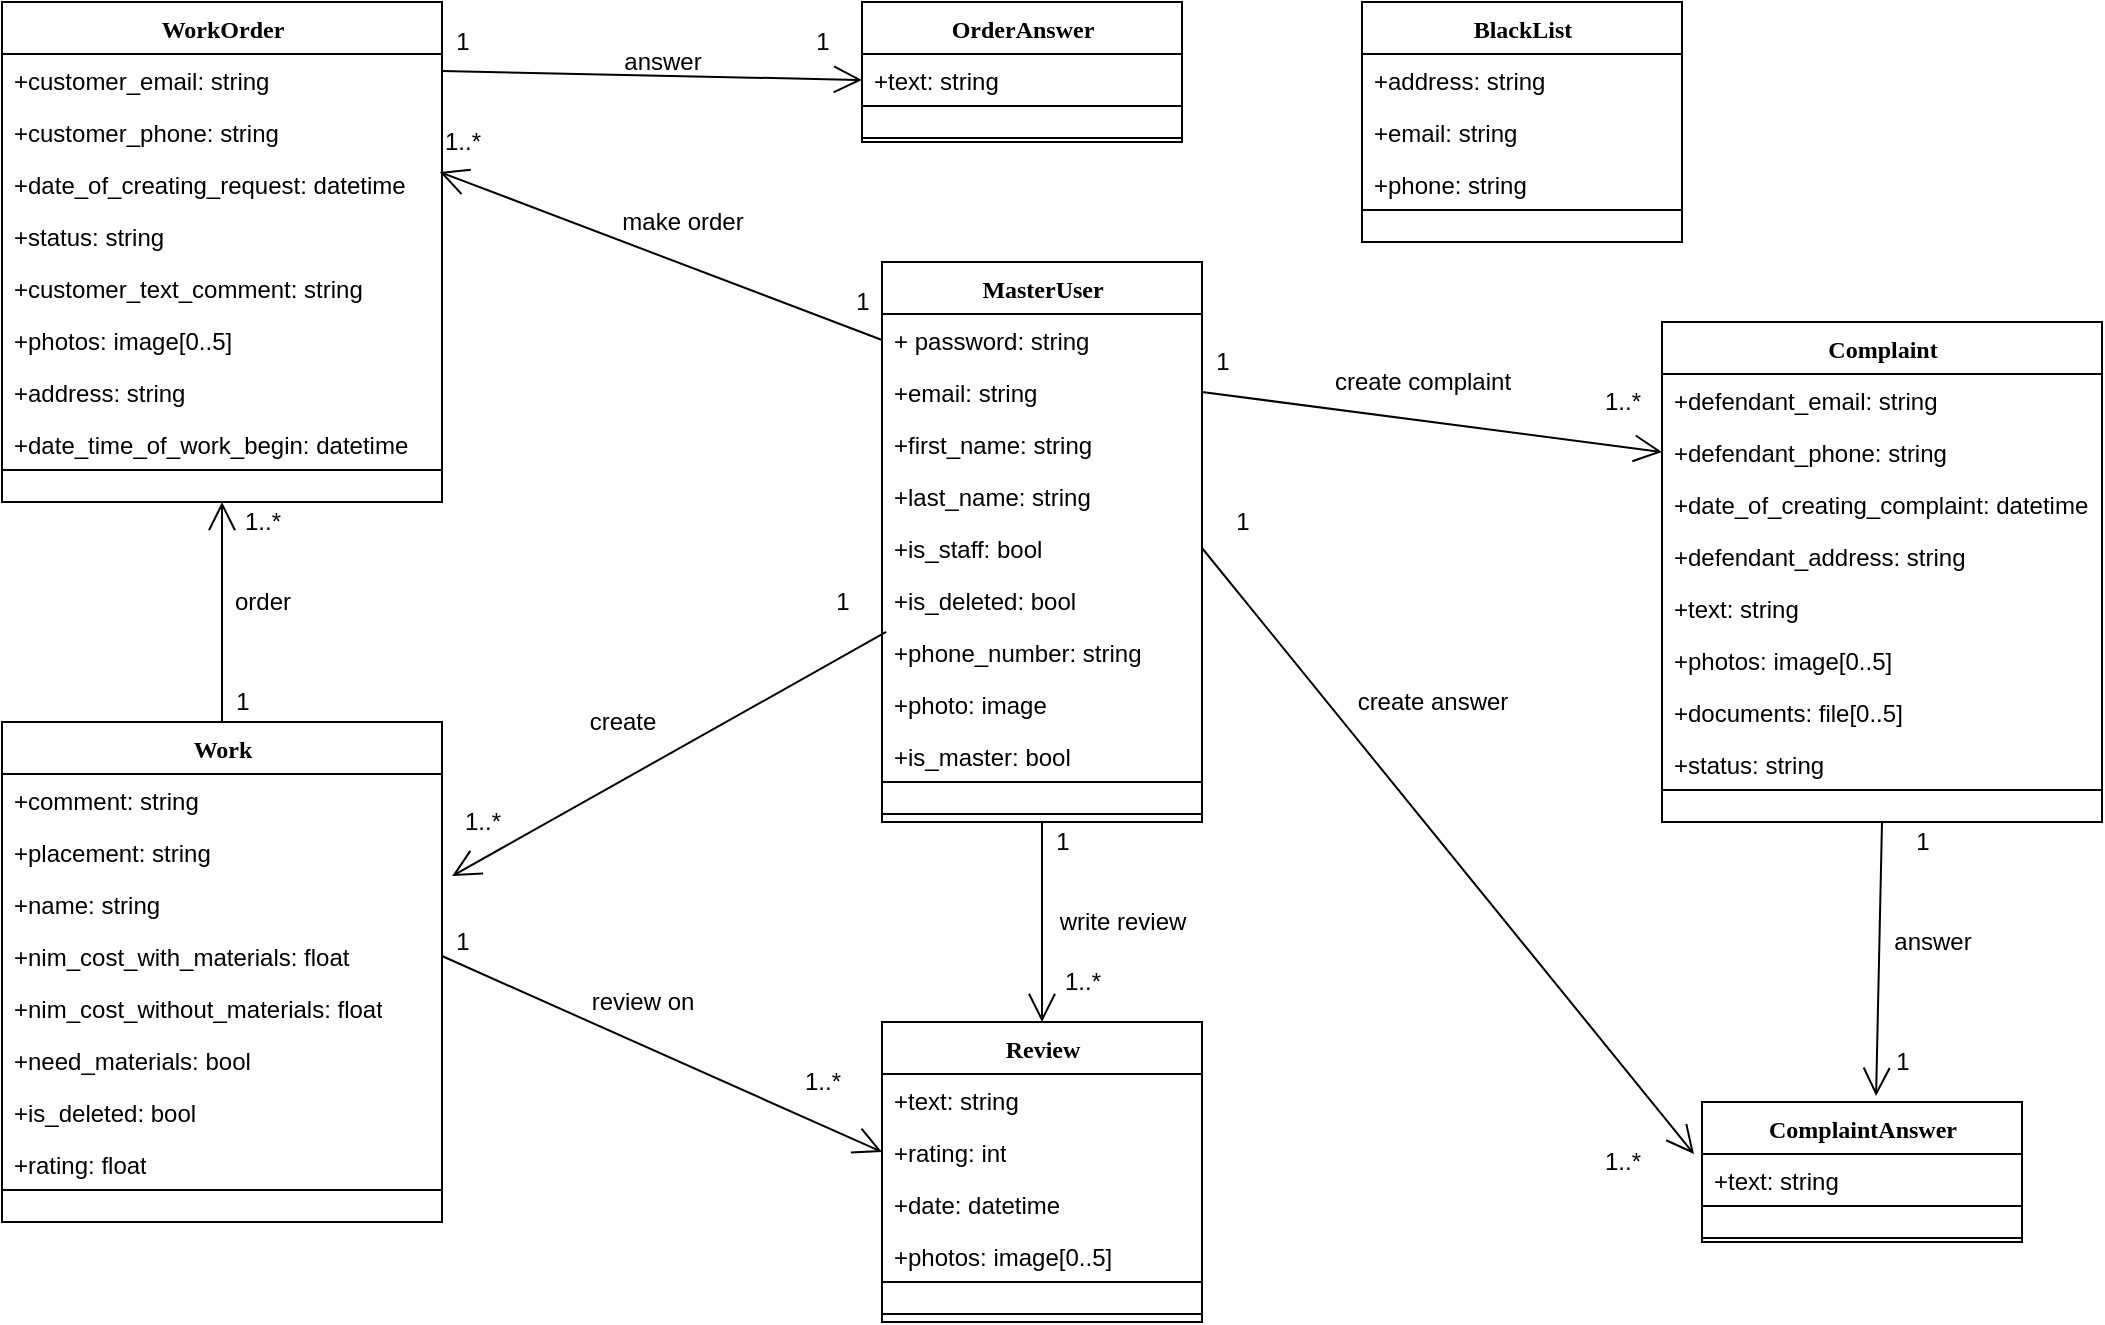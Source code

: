 <mxfile version="14.2.7" type="device"><diagram name="Page-1" id="6133507b-19e7-1e82-6fc7-422aa6c4b21f"><mxGraphModel dx="1355" dy="713" grid="1" gridSize="10" guides="1" tooltips="1" connect="1" arrows="1" fold="1" page="1" pageScale="1" pageWidth="1169" pageHeight="827" background="#ffffff" math="0" shadow="0"><root><mxCell id="0"/><mxCell id="1" parent="0"/><mxCell id="78961159f06e98e8-17" value="MasterUser" style="swimlane;html=1;fontStyle=1;align=center;verticalAlign=top;childLayout=stackLayout;horizontal=1;startSize=26;horizontalStack=0;resizeParent=1;resizeLast=0;collapsible=1;marginBottom=0;swimlaneFillColor=#ffffff;rounded=0;shadow=0;comic=0;labelBackgroundColor=none;strokeWidth=1;fillColor=none;fontFamily=Verdana;fontSize=12" parent="1" vertex="1"><mxGeometry x="480" y="170" width="160" height="280" as="geometry"/></mxCell><mxCell id="78961159f06e98e8-24" value="+ password: string" style="text;html=1;strokeColor=none;fillColor=none;align=left;verticalAlign=top;spacingLeft=4;spacingRight=4;whiteSpace=wrap;overflow=hidden;rotatable=0;points=[[0,0.5],[1,0.5]];portConstraint=eastwest;" parent="78961159f06e98e8-17" vertex="1"><mxGeometry y="26" width="160" height="26" as="geometry"/></mxCell><mxCell id="EnwQ1iPBrrrB5G5MwPfe-1" value="+email: string" style="text;html=1;strokeColor=none;fillColor=none;align=left;verticalAlign=top;spacingLeft=4;spacingRight=4;whiteSpace=wrap;overflow=hidden;rotatable=0;points=[[0,0.5],[1,0.5]];portConstraint=eastwest;" vertex="1" parent="78961159f06e98e8-17"><mxGeometry y="52" width="160" height="26" as="geometry"/></mxCell><mxCell id="EnwQ1iPBrrrB5G5MwPfe-2" value="+first_name: string" style="text;html=1;strokeColor=none;fillColor=none;align=left;verticalAlign=top;spacingLeft=4;spacingRight=4;whiteSpace=wrap;overflow=hidden;rotatable=0;points=[[0,0.5],[1,0.5]];portConstraint=eastwest;" vertex="1" parent="78961159f06e98e8-17"><mxGeometry y="78" width="160" height="26" as="geometry"/></mxCell><mxCell id="EnwQ1iPBrrrB5G5MwPfe-3" value="+last_name: string" style="text;html=1;strokeColor=none;fillColor=none;align=left;verticalAlign=top;spacingLeft=4;spacingRight=4;whiteSpace=wrap;overflow=hidden;rotatable=0;points=[[0,0.5],[1,0.5]];portConstraint=eastwest;" vertex="1" parent="78961159f06e98e8-17"><mxGeometry y="104" width="160" height="26" as="geometry"/></mxCell><mxCell id="EnwQ1iPBrrrB5G5MwPfe-4" value="+is_staff: bool" style="text;html=1;strokeColor=none;fillColor=none;align=left;verticalAlign=top;spacingLeft=4;spacingRight=4;whiteSpace=wrap;overflow=hidden;rotatable=0;points=[[0,0.5],[1,0.5]];portConstraint=eastwest;" vertex="1" parent="78961159f06e98e8-17"><mxGeometry y="130" width="160" height="26" as="geometry"/></mxCell><mxCell id="EnwQ1iPBrrrB5G5MwPfe-5" value="+is_deleted: bool" style="text;html=1;strokeColor=none;fillColor=none;align=left;verticalAlign=top;spacingLeft=4;spacingRight=4;whiteSpace=wrap;overflow=hidden;rotatable=0;points=[[0,0.5],[1,0.5]];portConstraint=eastwest;" vertex="1" parent="78961159f06e98e8-17"><mxGeometry y="156" width="160" height="26" as="geometry"/></mxCell><mxCell id="EnwQ1iPBrrrB5G5MwPfe-6" value="+phone_number: string" style="text;html=1;strokeColor=none;fillColor=none;align=left;verticalAlign=top;spacingLeft=4;spacingRight=4;whiteSpace=wrap;overflow=hidden;rotatable=0;points=[[0,0.5],[1,0.5]];portConstraint=eastwest;" vertex="1" parent="78961159f06e98e8-17"><mxGeometry y="182" width="160" height="26" as="geometry"/></mxCell><mxCell id="EnwQ1iPBrrrB5G5MwPfe-8" value="+photo: image" style="text;html=1;strokeColor=none;fillColor=none;align=left;verticalAlign=top;spacingLeft=4;spacingRight=4;whiteSpace=wrap;overflow=hidden;rotatable=0;points=[[0,0.5],[1,0.5]];portConstraint=eastwest;" vertex="1" parent="78961159f06e98e8-17"><mxGeometry y="208" width="160" height="26" as="geometry"/></mxCell><mxCell id="EnwQ1iPBrrrB5G5MwPfe-9" value="+is_master: bool" style="text;html=1;strokeColor=none;fillColor=none;align=left;verticalAlign=top;spacingLeft=4;spacingRight=4;whiteSpace=wrap;overflow=hidden;rotatable=0;points=[[0,0.5],[1,0.5]];portConstraint=eastwest;" vertex="1" parent="78961159f06e98e8-17"><mxGeometry y="234" width="160" height="26" as="geometry"/></mxCell><mxCell id="EnwQ1iPBrrrB5G5MwPfe-10" value="" style="rounded=0;whiteSpace=wrap;html=1;" vertex="1" parent="78961159f06e98e8-17"><mxGeometry y="260" width="160" height="16" as="geometry"/></mxCell><mxCell id="EnwQ1iPBrrrB5G5MwPfe-11" value="WorkOrder" style="swimlane;html=1;fontStyle=1;align=center;verticalAlign=top;childLayout=stackLayout;horizontal=1;startSize=26;horizontalStack=0;resizeParent=1;resizeLast=0;collapsible=1;marginBottom=0;swimlaneFillColor=#ffffff;rounded=0;shadow=0;comic=0;labelBackgroundColor=none;strokeWidth=1;fillColor=none;fontFamily=Verdana;fontSize=12" vertex="1" parent="1"><mxGeometry x="40" y="40" width="220" height="250" as="geometry"/></mxCell><mxCell id="EnwQ1iPBrrrB5G5MwPfe-13" value="+customer_email: string" style="text;html=1;strokeColor=none;fillColor=none;align=left;verticalAlign=top;spacingLeft=4;spacingRight=4;whiteSpace=wrap;overflow=hidden;rotatable=0;points=[[0,0.5],[1,0.5]];portConstraint=eastwest;" vertex="1" parent="EnwQ1iPBrrrB5G5MwPfe-11"><mxGeometry y="26" width="220" height="26" as="geometry"/></mxCell><mxCell id="EnwQ1iPBrrrB5G5MwPfe-14" value="+customer_phone: string" style="text;html=1;strokeColor=none;fillColor=none;align=left;verticalAlign=top;spacingLeft=4;spacingRight=4;whiteSpace=wrap;overflow=hidden;rotatable=0;points=[[0,0.5],[1,0.5]];portConstraint=eastwest;" vertex="1" parent="EnwQ1iPBrrrB5G5MwPfe-11"><mxGeometry y="52" width="220" height="26" as="geometry"/></mxCell><mxCell id="EnwQ1iPBrrrB5G5MwPfe-15" value="+date_of_creating_request: datetime" style="text;html=1;strokeColor=none;fillColor=none;align=left;verticalAlign=top;spacingLeft=4;spacingRight=4;whiteSpace=wrap;overflow=hidden;rotatable=0;points=[[0,0.5],[1,0.5]];portConstraint=eastwest;" vertex="1" parent="EnwQ1iPBrrrB5G5MwPfe-11"><mxGeometry y="78" width="220" height="26" as="geometry"/></mxCell><mxCell id="EnwQ1iPBrrrB5G5MwPfe-16" value="+status: string" style="text;html=1;strokeColor=none;fillColor=none;align=left;verticalAlign=top;spacingLeft=4;spacingRight=4;whiteSpace=wrap;overflow=hidden;rotatable=0;points=[[0,0.5],[1,0.5]];portConstraint=eastwest;" vertex="1" parent="EnwQ1iPBrrrB5G5MwPfe-11"><mxGeometry y="104" width="220" height="26" as="geometry"/></mxCell><mxCell id="EnwQ1iPBrrrB5G5MwPfe-17" value="+customer_text_comment: string" style="text;html=1;strokeColor=none;fillColor=none;align=left;verticalAlign=top;spacingLeft=4;spacingRight=4;whiteSpace=wrap;overflow=hidden;rotatable=0;points=[[0,0.5],[1,0.5]];portConstraint=eastwest;" vertex="1" parent="EnwQ1iPBrrrB5G5MwPfe-11"><mxGeometry y="130" width="220" height="26" as="geometry"/></mxCell><mxCell id="EnwQ1iPBrrrB5G5MwPfe-18" value="+photos: image[0..5]" style="text;html=1;strokeColor=none;fillColor=none;align=left;verticalAlign=top;spacingLeft=4;spacingRight=4;whiteSpace=wrap;overflow=hidden;rotatable=0;points=[[0,0.5],[1,0.5]];portConstraint=eastwest;" vertex="1" parent="EnwQ1iPBrrrB5G5MwPfe-11"><mxGeometry y="156" width="220" height="26" as="geometry"/></mxCell><mxCell id="EnwQ1iPBrrrB5G5MwPfe-19" value="+address: string" style="text;html=1;strokeColor=none;fillColor=none;align=left;verticalAlign=top;spacingLeft=4;spacingRight=4;whiteSpace=wrap;overflow=hidden;rotatable=0;points=[[0,0.5],[1,0.5]];portConstraint=eastwest;" vertex="1" parent="EnwQ1iPBrrrB5G5MwPfe-11"><mxGeometry y="182" width="220" height="26" as="geometry"/></mxCell><mxCell id="EnwQ1iPBrrrB5G5MwPfe-20" value="+date_time_of_work_begin: datetime" style="text;html=1;strokeColor=none;fillColor=none;align=left;verticalAlign=top;spacingLeft=4;spacingRight=4;whiteSpace=wrap;overflow=hidden;rotatable=0;points=[[0,0.5],[1,0.5]];portConstraint=eastwest;" vertex="1" parent="EnwQ1iPBrrrB5G5MwPfe-11"><mxGeometry y="208" width="220" height="26" as="geometry"/></mxCell><mxCell id="EnwQ1iPBrrrB5G5MwPfe-22" value="" style="rounded=0;whiteSpace=wrap;html=1;" vertex="1" parent="EnwQ1iPBrrrB5G5MwPfe-11"><mxGeometry y="234" width="220" height="16" as="geometry"/></mxCell><mxCell id="EnwQ1iPBrrrB5G5MwPfe-23" value="" style="endArrow=open;endFill=1;endSize=12;html=1;exitX=0;exitY=0.5;exitDx=0;exitDy=0;entryX=0.995;entryY=0.269;entryDx=0;entryDy=0;entryPerimeter=0;" edge="1" parent="1" source="78961159f06e98e8-24" target="EnwQ1iPBrrrB5G5MwPfe-15"><mxGeometry width="160" relative="1" as="geometry"><mxPoint x="600" y="260" as="sourcePoint"/><mxPoint x="760" y="260" as="targetPoint"/></mxGeometry></mxCell><mxCell id="EnwQ1iPBrrrB5G5MwPfe-24" value="make order" style="text;html=1;align=center;verticalAlign=middle;resizable=0;points=[];autosize=1;" vertex="1" parent="1"><mxGeometry x="340" y="140" width="80" height="20" as="geometry"/></mxCell><mxCell id="EnwQ1iPBrrrB5G5MwPfe-25" value="1" style="text;html=1;align=center;verticalAlign=middle;resizable=0;points=[];autosize=1;" vertex="1" parent="1"><mxGeometry x="460" y="180" width="20" height="20" as="geometry"/></mxCell><mxCell id="EnwQ1iPBrrrB5G5MwPfe-26" value="1..*" style="text;html=1;align=center;verticalAlign=middle;resizable=0;points=[];autosize=1;" vertex="1" parent="1"><mxGeometry x="255" y="100" width="30" height="20" as="geometry"/></mxCell><mxCell id="EnwQ1iPBrrrB5G5MwPfe-27" value="Work&lt;br&gt;" style="swimlane;html=1;fontStyle=1;align=center;verticalAlign=top;childLayout=stackLayout;horizontal=1;startSize=26;horizontalStack=0;resizeParent=1;resizeLast=0;collapsible=1;marginBottom=0;swimlaneFillColor=#ffffff;rounded=0;shadow=0;comic=0;labelBackgroundColor=none;strokeWidth=1;fillColor=none;fontFamily=Verdana;fontSize=12" vertex="1" parent="1"><mxGeometry x="40" y="400" width="220" height="250" as="geometry"/></mxCell><mxCell id="EnwQ1iPBrrrB5G5MwPfe-28" value="+comment: string" style="text;html=1;strokeColor=none;fillColor=none;align=left;verticalAlign=top;spacingLeft=4;spacingRight=4;whiteSpace=wrap;overflow=hidden;rotatable=0;points=[[0,0.5],[1,0.5]];portConstraint=eastwest;" vertex="1" parent="EnwQ1iPBrrrB5G5MwPfe-27"><mxGeometry y="26" width="220" height="26" as="geometry"/></mxCell><mxCell id="EnwQ1iPBrrrB5G5MwPfe-29" value="+placement: string" style="text;html=1;strokeColor=none;fillColor=none;align=left;verticalAlign=top;spacingLeft=4;spacingRight=4;whiteSpace=wrap;overflow=hidden;rotatable=0;points=[[0,0.5],[1,0.5]];portConstraint=eastwest;" vertex="1" parent="EnwQ1iPBrrrB5G5MwPfe-27"><mxGeometry y="52" width="220" height="26" as="geometry"/></mxCell><mxCell id="EnwQ1iPBrrrB5G5MwPfe-30" value="+name: string" style="text;html=1;strokeColor=none;fillColor=none;align=left;verticalAlign=top;spacingLeft=4;spacingRight=4;whiteSpace=wrap;overflow=hidden;rotatable=0;points=[[0,0.5],[1,0.5]];portConstraint=eastwest;" vertex="1" parent="EnwQ1iPBrrrB5G5MwPfe-27"><mxGeometry y="78" width="220" height="26" as="geometry"/></mxCell><mxCell id="EnwQ1iPBrrrB5G5MwPfe-31" value="+nim_cost_with_materials: float" style="text;html=1;strokeColor=none;fillColor=none;align=left;verticalAlign=top;spacingLeft=4;spacingRight=4;whiteSpace=wrap;overflow=hidden;rotatable=0;points=[[0,0.5],[1,0.5]];portConstraint=eastwest;" vertex="1" parent="EnwQ1iPBrrrB5G5MwPfe-27"><mxGeometry y="104" width="220" height="26" as="geometry"/></mxCell><mxCell id="EnwQ1iPBrrrB5G5MwPfe-32" value="+nim_cost_without_materials: float" style="text;html=1;strokeColor=none;fillColor=none;align=left;verticalAlign=top;spacingLeft=4;spacingRight=4;whiteSpace=wrap;overflow=hidden;rotatable=0;points=[[0,0.5],[1,0.5]];portConstraint=eastwest;" vertex="1" parent="EnwQ1iPBrrrB5G5MwPfe-27"><mxGeometry y="130" width="220" height="26" as="geometry"/></mxCell><mxCell id="EnwQ1iPBrrrB5G5MwPfe-33" value="+need_materials: bool" style="text;html=1;strokeColor=none;fillColor=none;align=left;verticalAlign=top;spacingLeft=4;spacingRight=4;whiteSpace=wrap;overflow=hidden;rotatable=0;points=[[0,0.5],[1,0.5]];portConstraint=eastwest;" vertex="1" parent="EnwQ1iPBrrrB5G5MwPfe-27"><mxGeometry y="156" width="220" height="26" as="geometry"/></mxCell><mxCell id="EnwQ1iPBrrrB5G5MwPfe-34" value="+is_deleted: bool" style="text;html=1;strokeColor=none;fillColor=none;align=left;verticalAlign=top;spacingLeft=4;spacingRight=4;whiteSpace=wrap;overflow=hidden;rotatable=0;points=[[0,0.5],[1,0.5]];portConstraint=eastwest;" vertex="1" parent="EnwQ1iPBrrrB5G5MwPfe-27"><mxGeometry y="182" width="220" height="26" as="geometry"/></mxCell><mxCell id="EnwQ1iPBrrrB5G5MwPfe-35" value="+rating: float" style="text;html=1;strokeColor=none;fillColor=none;align=left;verticalAlign=top;spacingLeft=4;spacingRight=4;whiteSpace=wrap;overflow=hidden;rotatable=0;points=[[0,0.5],[1,0.5]];portConstraint=eastwest;" vertex="1" parent="EnwQ1iPBrrrB5G5MwPfe-27"><mxGeometry y="208" width="220" height="26" as="geometry"/></mxCell><mxCell id="EnwQ1iPBrrrB5G5MwPfe-36" value="" style="rounded=0;whiteSpace=wrap;html=1;" vertex="1" parent="EnwQ1iPBrrrB5G5MwPfe-27"><mxGeometry y="234" width="220" height="16" as="geometry"/></mxCell><mxCell id="EnwQ1iPBrrrB5G5MwPfe-37" value="" style="endArrow=open;endFill=1;endSize=12;html=1;exitX=0.013;exitY=0.115;exitDx=0;exitDy=0;exitPerimeter=0;entryX=1.023;entryY=-0.038;entryDx=0;entryDy=0;entryPerimeter=0;" edge="1" parent="1" source="EnwQ1iPBrrrB5G5MwPfe-6" target="EnwQ1iPBrrrB5G5MwPfe-30"><mxGeometry width="160" relative="1" as="geometry"><mxPoint x="520" y="310" as="sourcePoint"/><mxPoint x="680" y="310" as="targetPoint"/></mxGeometry></mxCell><mxCell id="EnwQ1iPBrrrB5G5MwPfe-38" value="create" style="text;html=1;align=center;verticalAlign=middle;resizable=0;points=[];autosize=1;" vertex="1" parent="1"><mxGeometry x="325" y="390" width="50" height="20" as="geometry"/></mxCell><mxCell id="EnwQ1iPBrrrB5G5MwPfe-39" value="1" style="text;html=1;align=center;verticalAlign=middle;resizable=0;points=[];autosize=1;" vertex="1" parent="1"><mxGeometry x="450" y="330" width="20" height="20" as="geometry"/></mxCell><mxCell id="EnwQ1iPBrrrB5G5MwPfe-40" value="1..*" style="text;html=1;align=center;verticalAlign=middle;resizable=0;points=[];autosize=1;" vertex="1" parent="1"><mxGeometry x="265" y="440" width="30" height="20" as="geometry"/></mxCell><mxCell id="EnwQ1iPBrrrB5G5MwPfe-41" value="" style="endArrow=open;endFill=1;endSize=12;html=1;exitX=0.5;exitY=0;exitDx=0;exitDy=0;entryX=0.5;entryY=1;entryDx=0;entryDy=0;" edge="1" parent="1" source="EnwQ1iPBrrrB5G5MwPfe-27" target="EnwQ1iPBrrrB5G5MwPfe-22"><mxGeometry width="160" relative="1" as="geometry"><mxPoint x="520" y="310" as="sourcePoint"/><mxPoint x="680" y="310" as="targetPoint"/></mxGeometry></mxCell><mxCell id="EnwQ1iPBrrrB5G5MwPfe-42" value="1" style="text;html=1;align=center;verticalAlign=middle;resizable=0;points=[];autosize=1;" vertex="1" parent="1"><mxGeometry x="150" y="380" width="20" height="20" as="geometry"/></mxCell><mxCell id="EnwQ1iPBrrrB5G5MwPfe-43" value="1..*" style="text;html=1;align=center;verticalAlign=middle;resizable=0;points=[];autosize=1;" vertex="1" parent="1"><mxGeometry x="155" y="290" width="30" height="20" as="geometry"/></mxCell><mxCell id="EnwQ1iPBrrrB5G5MwPfe-44" value="order" style="text;html=1;align=center;verticalAlign=middle;resizable=0;points=[];autosize=1;" vertex="1" parent="1"><mxGeometry x="150" y="330" width="40" height="20" as="geometry"/></mxCell><mxCell id="EnwQ1iPBrrrB5G5MwPfe-45" value="Review" style="swimlane;html=1;fontStyle=1;align=center;verticalAlign=top;childLayout=stackLayout;horizontal=1;startSize=26;horizontalStack=0;resizeParent=1;resizeLast=0;collapsible=1;marginBottom=0;swimlaneFillColor=#ffffff;rounded=0;shadow=0;comic=0;labelBackgroundColor=none;strokeWidth=1;fillColor=none;fontFamily=Verdana;fontSize=12" vertex="1" parent="1"><mxGeometry x="480" y="550" width="160" height="150" as="geometry"/></mxCell><mxCell id="EnwQ1iPBrrrB5G5MwPfe-46" value="+text: string" style="text;html=1;strokeColor=none;fillColor=none;align=left;verticalAlign=top;spacingLeft=4;spacingRight=4;whiteSpace=wrap;overflow=hidden;rotatable=0;points=[[0,0.5],[1,0.5]];portConstraint=eastwest;" vertex="1" parent="EnwQ1iPBrrrB5G5MwPfe-45"><mxGeometry y="26" width="160" height="26" as="geometry"/></mxCell><mxCell id="EnwQ1iPBrrrB5G5MwPfe-47" value="+rating: int" style="text;html=1;strokeColor=none;fillColor=none;align=left;verticalAlign=top;spacingLeft=4;spacingRight=4;whiteSpace=wrap;overflow=hidden;rotatable=0;points=[[0,0.5],[1,0.5]];portConstraint=eastwest;" vertex="1" parent="EnwQ1iPBrrrB5G5MwPfe-45"><mxGeometry y="52" width="160" height="26" as="geometry"/></mxCell><mxCell id="EnwQ1iPBrrrB5G5MwPfe-48" value="+date: datetime" style="text;html=1;strokeColor=none;fillColor=none;align=left;verticalAlign=top;spacingLeft=4;spacingRight=4;whiteSpace=wrap;overflow=hidden;rotatable=0;points=[[0,0.5],[1,0.5]];portConstraint=eastwest;" vertex="1" parent="EnwQ1iPBrrrB5G5MwPfe-45"><mxGeometry y="78" width="160" height="26" as="geometry"/></mxCell><mxCell id="EnwQ1iPBrrrB5G5MwPfe-49" value="+photos: image[0..5]" style="text;html=1;strokeColor=none;fillColor=none;align=left;verticalAlign=top;spacingLeft=4;spacingRight=4;whiteSpace=wrap;overflow=hidden;rotatable=0;points=[[0,0.5],[1,0.5]];portConstraint=eastwest;" vertex="1" parent="EnwQ1iPBrrrB5G5MwPfe-45"><mxGeometry y="104" width="160" height="26" as="geometry"/></mxCell><mxCell id="EnwQ1iPBrrrB5G5MwPfe-54" value="" style="rounded=0;whiteSpace=wrap;html=1;" vertex="1" parent="EnwQ1iPBrrrB5G5MwPfe-45"><mxGeometry y="130" width="160" height="16" as="geometry"/></mxCell><mxCell id="EnwQ1iPBrrrB5G5MwPfe-55" value="OrderAnswer" style="swimlane;html=1;fontStyle=1;align=center;verticalAlign=top;childLayout=stackLayout;horizontal=1;startSize=26;horizontalStack=0;resizeParent=1;resizeLast=0;collapsible=1;marginBottom=0;swimlaneFillColor=#ffffff;rounded=0;shadow=0;comic=0;labelBackgroundColor=none;strokeWidth=1;fillColor=none;fontFamily=Verdana;fontSize=12" vertex="1" parent="1"><mxGeometry x="470" y="40" width="160" height="70" as="geometry"/></mxCell><mxCell id="EnwQ1iPBrrrB5G5MwPfe-56" value="+text: string" style="text;html=1;strokeColor=none;fillColor=none;align=left;verticalAlign=top;spacingLeft=4;spacingRight=4;whiteSpace=wrap;overflow=hidden;rotatable=0;points=[[0,0.5],[1,0.5]];portConstraint=eastwest;" vertex="1" parent="EnwQ1iPBrrrB5G5MwPfe-55"><mxGeometry y="26" width="160" height="26" as="geometry"/></mxCell><mxCell id="EnwQ1iPBrrrB5G5MwPfe-60" value="" style="rounded=0;whiteSpace=wrap;html=1;" vertex="1" parent="EnwQ1iPBrrrB5G5MwPfe-55"><mxGeometry y="52" width="160" height="16" as="geometry"/></mxCell><mxCell id="EnwQ1iPBrrrB5G5MwPfe-61" value="BlackList" style="swimlane;html=1;fontStyle=1;align=center;verticalAlign=top;childLayout=stackLayout;horizontal=1;startSize=26;horizontalStack=0;resizeParent=1;resizeLast=0;collapsible=1;marginBottom=0;swimlaneFillColor=#ffffff;rounded=0;shadow=0;comic=0;labelBackgroundColor=none;strokeWidth=1;fillColor=none;fontFamily=Verdana;fontSize=12" vertex="1" parent="1"><mxGeometry x="720" y="40" width="160" height="120" as="geometry"/></mxCell><mxCell id="EnwQ1iPBrrrB5G5MwPfe-62" value="+address: string" style="text;html=1;strokeColor=none;fillColor=none;align=left;verticalAlign=top;spacingLeft=4;spacingRight=4;whiteSpace=wrap;overflow=hidden;rotatable=0;points=[[0,0.5],[1,0.5]];portConstraint=eastwest;" vertex="1" parent="EnwQ1iPBrrrB5G5MwPfe-61"><mxGeometry y="26" width="160" height="26" as="geometry"/></mxCell><mxCell id="EnwQ1iPBrrrB5G5MwPfe-63" value="+email: string" style="text;html=1;strokeColor=none;fillColor=none;align=left;verticalAlign=top;spacingLeft=4;spacingRight=4;whiteSpace=wrap;overflow=hidden;rotatable=0;points=[[0,0.5],[1,0.5]];portConstraint=eastwest;" vertex="1" parent="EnwQ1iPBrrrB5G5MwPfe-61"><mxGeometry y="52" width="160" height="26" as="geometry"/></mxCell><mxCell id="EnwQ1iPBrrrB5G5MwPfe-64" value="+phone: string" style="text;html=1;strokeColor=none;fillColor=none;align=left;verticalAlign=top;spacingLeft=4;spacingRight=4;whiteSpace=wrap;overflow=hidden;rotatable=0;points=[[0,0.5],[1,0.5]];portConstraint=eastwest;" vertex="1" parent="EnwQ1iPBrrrB5G5MwPfe-61"><mxGeometry y="78" width="160" height="26" as="geometry"/></mxCell><mxCell id="EnwQ1iPBrrrB5G5MwPfe-66" value="" style="rounded=0;whiteSpace=wrap;html=1;" vertex="1" parent="EnwQ1iPBrrrB5G5MwPfe-61"><mxGeometry y="104" width="160" height="16" as="geometry"/></mxCell><mxCell id="EnwQ1iPBrrrB5G5MwPfe-67" value="Complaint" style="swimlane;html=1;fontStyle=1;align=center;verticalAlign=top;childLayout=stackLayout;horizontal=1;startSize=26;horizontalStack=0;resizeParent=1;resizeLast=0;collapsible=1;marginBottom=0;swimlaneFillColor=#ffffff;rounded=0;shadow=0;comic=0;labelBackgroundColor=none;strokeWidth=1;fillColor=none;fontFamily=Verdana;fontSize=12" vertex="1" parent="1"><mxGeometry x="870" y="200" width="220" height="250" as="geometry"/></mxCell><mxCell id="EnwQ1iPBrrrB5G5MwPfe-68" value="+defendant_email: string" style="text;html=1;strokeColor=none;fillColor=none;align=left;verticalAlign=top;spacingLeft=4;spacingRight=4;whiteSpace=wrap;overflow=hidden;rotatable=0;points=[[0,0.5],[1,0.5]];portConstraint=eastwest;" vertex="1" parent="EnwQ1iPBrrrB5G5MwPfe-67"><mxGeometry y="26" width="220" height="26" as="geometry"/></mxCell><mxCell id="EnwQ1iPBrrrB5G5MwPfe-69" value="+defendant_phone: string" style="text;html=1;strokeColor=none;fillColor=none;align=left;verticalAlign=top;spacingLeft=4;spacingRight=4;whiteSpace=wrap;overflow=hidden;rotatable=0;points=[[0,0.5],[1,0.5]];portConstraint=eastwest;" vertex="1" parent="EnwQ1iPBrrrB5G5MwPfe-67"><mxGeometry y="52" width="220" height="26" as="geometry"/></mxCell><mxCell id="EnwQ1iPBrrrB5G5MwPfe-70" value="+date_of_creating_complaint&lt;span&gt;: datetime&lt;/span&gt;" style="text;html=1;strokeColor=none;fillColor=none;align=left;verticalAlign=top;spacingLeft=4;spacingRight=4;whiteSpace=wrap;overflow=hidden;rotatable=0;points=[[0,0.5],[1,0.5]];portConstraint=eastwest;" vertex="1" parent="EnwQ1iPBrrrB5G5MwPfe-67"><mxGeometry y="78" width="220" height="26" as="geometry"/></mxCell><mxCell id="EnwQ1iPBrrrB5G5MwPfe-71" value="+defendant_address: string" style="text;html=1;strokeColor=none;fillColor=none;align=left;verticalAlign=top;spacingLeft=4;spacingRight=4;whiteSpace=wrap;overflow=hidden;rotatable=0;points=[[0,0.5],[1,0.5]];portConstraint=eastwest;" vertex="1" parent="EnwQ1iPBrrrB5G5MwPfe-67"><mxGeometry y="104" width="220" height="26" as="geometry"/></mxCell><mxCell id="EnwQ1iPBrrrB5G5MwPfe-72" value="+text: string" style="text;html=1;strokeColor=none;fillColor=none;align=left;verticalAlign=top;spacingLeft=4;spacingRight=4;whiteSpace=wrap;overflow=hidden;rotatable=0;points=[[0,0.5],[1,0.5]];portConstraint=eastwest;" vertex="1" parent="EnwQ1iPBrrrB5G5MwPfe-67"><mxGeometry y="130" width="220" height="26" as="geometry"/></mxCell><mxCell id="EnwQ1iPBrrrB5G5MwPfe-73" value="+photos: image[0..5]" style="text;html=1;strokeColor=none;fillColor=none;align=left;verticalAlign=top;spacingLeft=4;spacingRight=4;whiteSpace=wrap;overflow=hidden;rotatable=0;points=[[0,0.5],[1,0.5]];portConstraint=eastwest;" vertex="1" parent="EnwQ1iPBrrrB5G5MwPfe-67"><mxGeometry y="156" width="220" height="26" as="geometry"/></mxCell><mxCell id="EnwQ1iPBrrrB5G5MwPfe-74" value="+documents: file[0..5]" style="text;html=1;strokeColor=none;fillColor=none;align=left;verticalAlign=top;spacingLeft=4;spacingRight=4;whiteSpace=wrap;overflow=hidden;rotatable=0;points=[[0,0.5],[1,0.5]];portConstraint=eastwest;" vertex="1" parent="EnwQ1iPBrrrB5G5MwPfe-67"><mxGeometry y="182" width="220" height="26" as="geometry"/></mxCell><mxCell id="EnwQ1iPBrrrB5G5MwPfe-75" value="+status: string" style="text;html=1;strokeColor=none;fillColor=none;align=left;verticalAlign=top;spacingLeft=4;spacingRight=4;whiteSpace=wrap;overflow=hidden;rotatable=0;points=[[0,0.5],[1,0.5]];portConstraint=eastwest;" vertex="1" parent="EnwQ1iPBrrrB5G5MwPfe-67"><mxGeometry y="208" width="220" height="26" as="geometry"/></mxCell><mxCell id="EnwQ1iPBrrrB5G5MwPfe-76" value="" style="rounded=0;whiteSpace=wrap;html=1;" vertex="1" parent="EnwQ1iPBrrrB5G5MwPfe-67"><mxGeometry y="234" width="220" height="16" as="geometry"/></mxCell><mxCell id="EnwQ1iPBrrrB5G5MwPfe-77" value="ComplaintAnswer" style="swimlane;html=1;fontStyle=1;align=center;verticalAlign=top;childLayout=stackLayout;horizontal=1;startSize=26;horizontalStack=0;resizeParent=1;resizeLast=0;collapsible=1;marginBottom=0;swimlaneFillColor=#ffffff;rounded=0;shadow=0;comic=0;labelBackgroundColor=none;strokeWidth=1;fillColor=none;fontFamily=Verdana;fontSize=12" vertex="1" parent="1"><mxGeometry x="890" y="590" width="160" height="70" as="geometry"/></mxCell><mxCell id="EnwQ1iPBrrrB5G5MwPfe-78" value="+text: string" style="text;html=1;strokeColor=none;fillColor=none;align=left;verticalAlign=top;spacingLeft=4;spacingRight=4;whiteSpace=wrap;overflow=hidden;rotatable=0;points=[[0,0.5],[1,0.5]];portConstraint=eastwest;" vertex="1" parent="EnwQ1iPBrrrB5G5MwPfe-77"><mxGeometry y="26" width="160" height="26" as="geometry"/></mxCell><mxCell id="EnwQ1iPBrrrB5G5MwPfe-79" value="" style="rounded=0;whiteSpace=wrap;html=1;" vertex="1" parent="EnwQ1iPBrrrB5G5MwPfe-77"><mxGeometry y="52" width="160" height="16" as="geometry"/></mxCell><mxCell id="EnwQ1iPBrrrB5G5MwPfe-80" value="" style="endArrow=open;endFill=1;endSize=12;html=1;exitX=0.5;exitY=1;exitDx=0;exitDy=0;entryX=0.5;entryY=0;entryDx=0;entryDy=0;" edge="1" parent="1" source="78961159f06e98e8-17" target="EnwQ1iPBrrrB5G5MwPfe-45"><mxGeometry width="160" relative="1" as="geometry"><mxPoint x="470" y="470" as="sourcePoint"/><mxPoint x="630" y="470" as="targetPoint"/></mxGeometry></mxCell><mxCell id="EnwQ1iPBrrrB5G5MwPfe-81" value="write review" style="text;html=1;align=center;verticalAlign=middle;resizable=0;points=[];autosize=1;" vertex="1" parent="1"><mxGeometry x="560" y="490" width="80" height="20" as="geometry"/></mxCell><mxCell id="EnwQ1iPBrrrB5G5MwPfe-82" value="1" style="text;html=1;align=center;verticalAlign=middle;resizable=0;points=[];autosize=1;" vertex="1" parent="1"><mxGeometry x="560" y="450" width="20" height="20" as="geometry"/></mxCell><mxCell id="EnwQ1iPBrrrB5G5MwPfe-83" value="1..*" style="text;html=1;align=center;verticalAlign=middle;resizable=0;points=[];autosize=1;" vertex="1" parent="1"><mxGeometry x="565" y="520" width="30" height="20" as="geometry"/></mxCell><mxCell id="EnwQ1iPBrrrB5G5MwPfe-84" value="" style="endArrow=open;endFill=1;endSize=12;html=1;entryX=0;entryY=0.5;entryDx=0;entryDy=0;exitX=1;exitY=0.5;exitDx=0;exitDy=0;" edge="1" parent="1" source="EnwQ1iPBrrrB5G5MwPfe-31" target="EnwQ1iPBrrrB5G5MwPfe-47"><mxGeometry width="160" relative="1" as="geometry"><mxPoint x="340" y="720" as="sourcePoint"/><mxPoint x="630" y="470" as="targetPoint"/></mxGeometry></mxCell><mxCell id="EnwQ1iPBrrrB5G5MwPfe-85" value="review on" style="text;html=1;align=center;verticalAlign=middle;resizable=0;points=[];autosize=1;" vertex="1" parent="1"><mxGeometry x="325" y="530" width="70" height="20" as="geometry"/></mxCell><mxCell id="EnwQ1iPBrrrB5G5MwPfe-86" value="1" style="text;html=1;align=center;verticalAlign=middle;resizable=0;points=[];autosize=1;" vertex="1" parent="1"><mxGeometry x="260" y="500" width="20" height="20" as="geometry"/></mxCell><mxCell id="EnwQ1iPBrrrB5G5MwPfe-87" value="1..*" style="text;html=1;align=center;verticalAlign=middle;resizable=0;points=[];autosize=1;" vertex="1" parent="1"><mxGeometry x="435" y="570" width="30" height="20" as="geometry"/></mxCell><mxCell id="EnwQ1iPBrrrB5G5MwPfe-91" value="" style="endArrow=open;endFill=1;endSize=12;html=1;entryX=0;entryY=0.5;entryDx=0;entryDy=0;" edge="1" parent="1" target="EnwQ1iPBrrrB5G5MwPfe-56"><mxGeometry width="160" relative="1" as="geometry"><mxPoint x="260" y="74.5" as="sourcePoint"/><mxPoint x="420" y="74.5" as="targetPoint"/></mxGeometry></mxCell><mxCell id="EnwQ1iPBrrrB5G5MwPfe-92" value="answer" style="text;html=1;align=center;verticalAlign=middle;resizable=0;points=[];autosize=1;" vertex="1" parent="1"><mxGeometry x="345" y="60" width="50" height="20" as="geometry"/></mxCell><mxCell id="EnwQ1iPBrrrB5G5MwPfe-93" value="1" style="text;html=1;align=center;verticalAlign=middle;resizable=0;points=[];autosize=1;" vertex="1" parent="1"><mxGeometry x="260" y="50" width="20" height="20" as="geometry"/></mxCell><mxCell id="EnwQ1iPBrrrB5G5MwPfe-94" value="1" style="text;html=1;align=center;verticalAlign=middle;resizable=0;points=[];autosize=1;" vertex="1" parent="1"><mxGeometry x="440" y="50" width="20" height="20" as="geometry"/></mxCell><mxCell id="EnwQ1iPBrrrB5G5MwPfe-95" value="" style="endArrow=open;endFill=1;endSize=12;html=1;entryX=0;entryY=0.5;entryDx=0;entryDy=0;exitX=1;exitY=0.5;exitDx=0;exitDy=0;" edge="1" parent="1" source="EnwQ1iPBrrrB5G5MwPfe-1" target="EnwQ1iPBrrrB5G5MwPfe-69"><mxGeometry width="160" relative="1" as="geometry"><mxPoint x="470" y="370" as="sourcePoint"/><mxPoint x="630" y="370" as="targetPoint"/></mxGeometry></mxCell><mxCell id="EnwQ1iPBrrrB5G5MwPfe-96" value="create complaint" style="text;html=1;align=center;verticalAlign=middle;resizable=0;points=[];autosize=1;" vertex="1" parent="1"><mxGeometry x="700" y="220" width="100" height="20" as="geometry"/></mxCell><mxCell id="EnwQ1iPBrrrB5G5MwPfe-97" value="1" style="text;html=1;align=center;verticalAlign=middle;resizable=0;points=[];autosize=1;" vertex="1" parent="1"><mxGeometry x="640" y="210" width="20" height="20" as="geometry"/></mxCell><mxCell id="EnwQ1iPBrrrB5G5MwPfe-98" value="1..*" style="text;html=1;align=center;verticalAlign=middle;resizable=0;points=[];autosize=1;" vertex="1" parent="1"><mxGeometry x="835" y="230" width="30" height="20" as="geometry"/></mxCell><mxCell id="EnwQ1iPBrrrB5G5MwPfe-99" value="" style="endArrow=open;endFill=1;endSize=12;html=1;exitX=0.5;exitY=1;exitDx=0;exitDy=0;entryX=0.544;entryY=-0.043;entryDx=0;entryDy=0;entryPerimeter=0;" edge="1" parent="1" source="EnwQ1iPBrrrB5G5MwPfe-76" target="EnwQ1iPBrrrB5G5MwPfe-77"><mxGeometry width="160" relative="1" as="geometry"><mxPoint x="470" y="310" as="sourcePoint"/><mxPoint x="630" y="310" as="targetPoint"/></mxGeometry></mxCell><mxCell id="EnwQ1iPBrrrB5G5MwPfe-100" value="answer" style="text;html=1;align=center;verticalAlign=middle;resizable=0;points=[];autosize=1;" vertex="1" parent="1"><mxGeometry x="980" y="500" width="50" height="20" as="geometry"/></mxCell><mxCell id="EnwQ1iPBrrrB5G5MwPfe-101" value="1" style="text;html=1;align=center;verticalAlign=middle;resizable=0;points=[];autosize=1;" vertex="1" parent="1"><mxGeometry x="990" y="450" width="20" height="20" as="geometry"/></mxCell><mxCell id="EnwQ1iPBrrrB5G5MwPfe-102" value="1" style="text;html=1;align=center;verticalAlign=middle;resizable=0;points=[];autosize=1;" vertex="1" parent="1"><mxGeometry x="980" y="560" width="20" height="20" as="geometry"/></mxCell><mxCell id="EnwQ1iPBrrrB5G5MwPfe-103" value="" style="endArrow=open;endFill=1;endSize=12;html=1;exitX=1;exitY=0.5;exitDx=0;exitDy=0;entryX=-0.025;entryY=0;entryDx=0;entryDy=0;entryPerimeter=0;" edge="1" parent="1" source="EnwQ1iPBrrrB5G5MwPfe-4" target="EnwQ1iPBrrrB5G5MwPfe-78"><mxGeometry width="160" relative="1" as="geometry"><mxPoint x="470" y="470" as="sourcePoint"/><mxPoint x="630" y="470" as="targetPoint"/></mxGeometry></mxCell><mxCell id="EnwQ1iPBrrrB5G5MwPfe-104" value="create answer" style="text;html=1;align=center;verticalAlign=middle;resizable=0;points=[];autosize=1;" vertex="1" parent="1"><mxGeometry x="710" y="380" width="90" height="20" as="geometry"/></mxCell><mxCell id="EnwQ1iPBrrrB5G5MwPfe-106" value="1" style="text;html=1;align=center;verticalAlign=middle;resizable=0;points=[];autosize=1;" vertex="1" parent="1"><mxGeometry x="650" y="290" width="20" height="20" as="geometry"/></mxCell><mxCell id="EnwQ1iPBrrrB5G5MwPfe-107" value="1..*" style="text;html=1;align=center;verticalAlign=middle;resizable=0;points=[];autosize=1;" vertex="1" parent="1"><mxGeometry x="835" y="610" width="30" height="20" as="geometry"/></mxCell></root></mxGraphModel></diagram></mxfile>